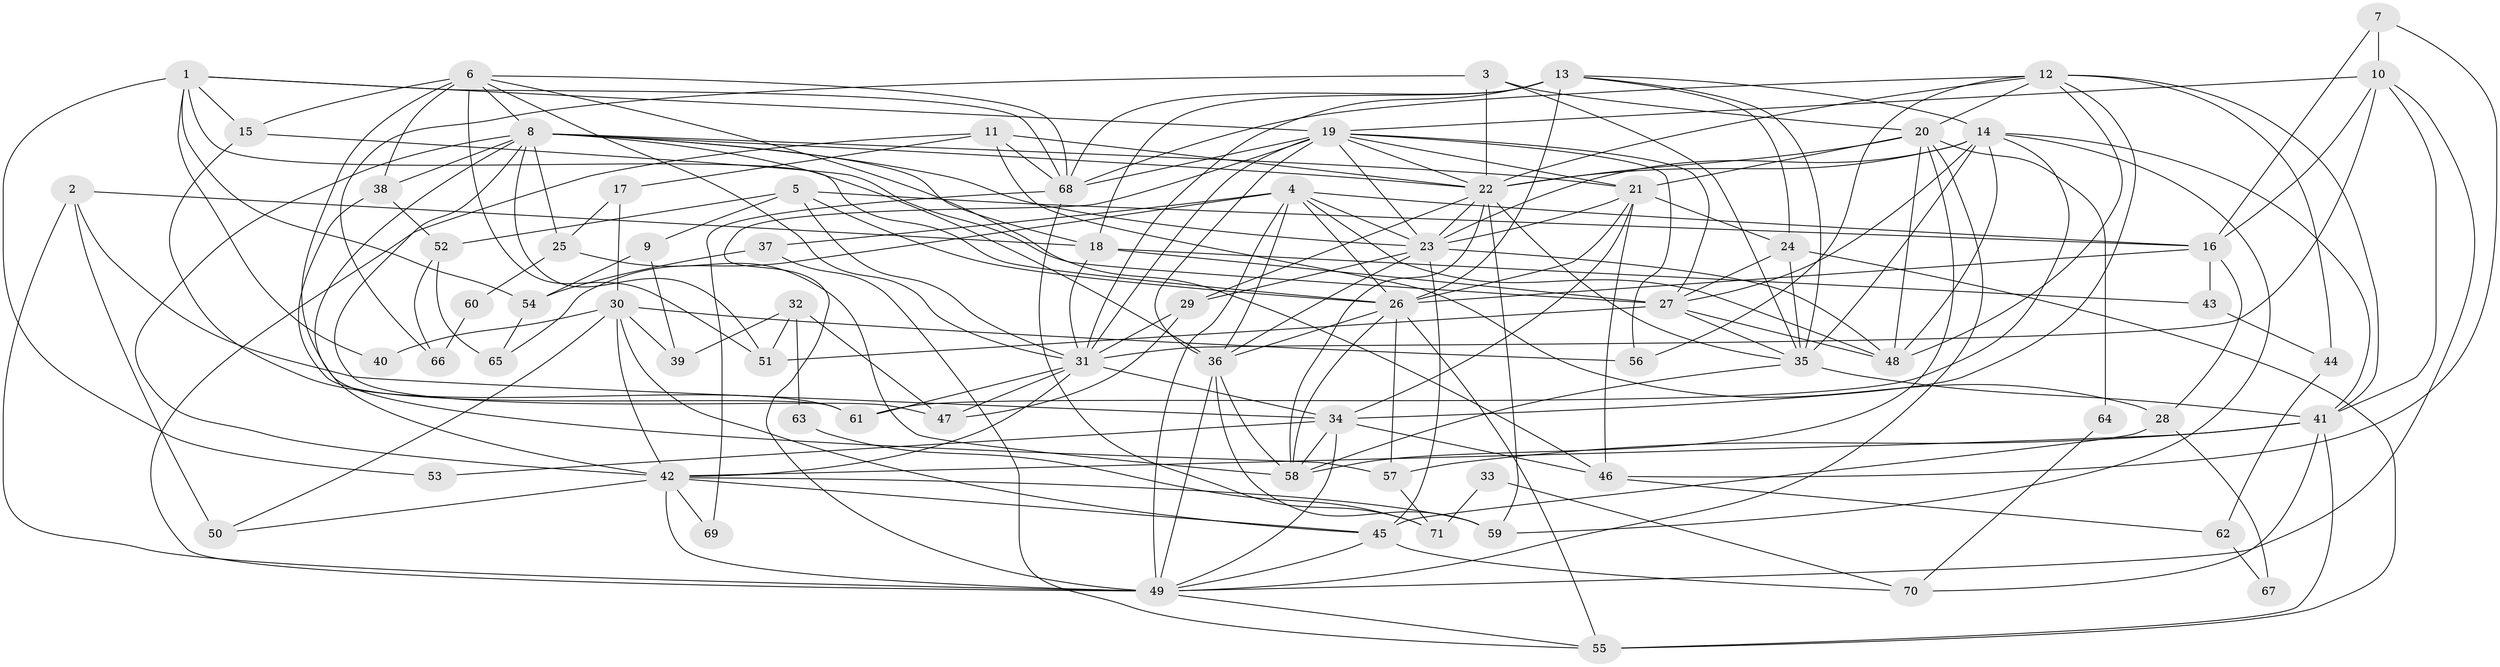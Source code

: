 // original degree distribution, {5: 0.2127659574468085, 4: 0.24113475177304963, 3: 0.2907801418439716, 2: 0.1276595744680851, 7: 0.028368794326241134, 6: 0.07801418439716312, 8: 0.014184397163120567, 9: 0.0070921985815602835}
// Generated by graph-tools (version 1.1) at 2025/51/03/04/25 22:51:15]
// undirected, 71 vertices, 194 edges
graph export_dot {
  node [color=gray90,style=filled];
  1;
  2;
  3;
  4;
  5;
  6;
  7;
  8;
  9;
  10;
  11;
  12;
  13;
  14;
  15;
  16;
  17;
  18;
  19;
  20;
  21;
  22;
  23;
  24;
  25;
  26;
  27;
  28;
  29;
  30;
  31;
  32;
  33;
  34;
  35;
  36;
  37;
  38;
  39;
  40;
  41;
  42;
  43;
  44;
  45;
  46;
  47;
  48;
  49;
  50;
  51;
  52;
  53;
  54;
  55;
  56;
  57;
  58;
  59;
  60;
  61;
  62;
  63;
  64;
  65;
  66;
  67;
  68;
  69;
  70;
  71;
  1 -- 15 [weight=1.0];
  1 -- 19 [weight=1.0];
  1 -- 26 [weight=1.0];
  1 -- 40 [weight=2.0];
  1 -- 53 [weight=1.0];
  1 -- 54 [weight=1.0];
  1 -- 68 [weight=1.0];
  2 -- 18 [weight=1.0];
  2 -- 34 [weight=1.0];
  2 -- 49 [weight=1.0];
  2 -- 50 [weight=1.0];
  3 -- 20 [weight=1.0];
  3 -- 22 [weight=2.0];
  3 -- 35 [weight=1.0];
  3 -- 66 [weight=1.0];
  4 -- 16 [weight=1.0];
  4 -- 23 [weight=1.0];
  4 -- 26 [weight=1.0];
  4 -- 36 [weight=2.0];
  4 -- 37 [weight=1.0];
  4 -- 48 [weight=1.0];
  4 -- 49 [weight=2.0];
  4 -- 65 [weight=1.0];
  5 -- 9 [weight=1.0];
  5 -- 16 [weight=1.0];
  5 -- 26 [weight=1.0];
  5 -- 31 [weight=1.0];
  5 -- 52 [weight=1.0];
  6 -- 8 [weight=1.0];
  6 -- 15 [weight=1.0];
  6 -- 31 [weight=1.0];
  6 -- 38 [weight=1.0];
  6 -- 42 [weight=1.0];
  6 -- 46 [weight=2.0];
  6 -- 51 [weight=2.0];
  6 -- 68 [weight=1.0];
  7 -- 10 [weight=1.0];
  7 -- 16 [weight=1.0];
  7 -- 46 [weight=1.0];
  8 -- 18 [weight=1.0];
  8 -- 21 [weight=1.0];
  8 -- 22 [weight=1.0];
  8 -- 23 [weight=1.0];
  8 -- 25 [weight=1.0];
  8 -- 36 [weight=1.0];
  8 -- 38 [weight=1.0];
  8 -- 42 [weight=1.0];
  8 -- 47 [weight=1.0];
  8 -- 51 [weight=1.0];
  8 -- 57 [weight=1.0];
  9 -- 39 [weight=1.0];
  9 -- 54 [weight=1.0];
  10 -- 16 [weight=1.0];
  10 -- 19 [weight=1.0];
  10 -- 31 [weight=3.0];
  10 -- 41 [weight=1.0];
  10 -- 49 [weight=1.0];
  11 -- 17 [weight=1.0];
  11 -- 22 [weight=1.0];
  11 -- 28 [weight=1.0];
  11 -- 49 [weight=1.0];
  11 -- 68 [weight=1.0];
  12 -- 20 [weight=1.0];
  12 -- 22 [weight=1.0];
  12 -- 34 [weight=1.0];
  12 -- 41 [weight=1.0];
  12 -- 44 [weight=1.0];
  12 -- 48 [weight=1.0];
  12 -- 56 [weight=1.0];
  12 -- 68 [weight=1.0];
  13 -- 14 [weight=2.0];
  13 -- 18 [weight=1.0];
  13 -- 24 [weight=1.0];
  13 -- 26 [weight=1.0];
  13 -- 31 [weight=1.0];
  13 -- 35 [weight=1.0];
  13 -- 68 [weight=2.0];
  14 -- 22 [weight=1.0];
  14 -- 23 [weight=1.0];
  14 -- 27 [weight=1.0];
  14 -- 35 [weight=2.0];
  14 -- 41 [weight=1.0];
  14 -- 48 [weight=1.0];
  14 -- 59 [weight=1.0];
  14 -- 61 [weight=1.0];
  15 -- 27 [weight=1.0];
  15 -- 61 [weight=1.0];
  16 -- 26 [weight=1.0];
  16 -- 28 [weight=1.0];
  16 -- 43 [weight=1.0];
  17 -- 25 [weight=1.0];
  17 -- 30 [weight=1.0];
  18 -- 27 [weight=1.0];
  18 -- 31 [weight=1.0];
  18 -- 43 [weight=1.0];
  19 -- 21 [weight=1.0];
  19 -- 22 [weight=1.0];
  19 -- 23 [weight=1.0];
  19 -- 27 [weight=1.0];
  19 -- 31 [weight=1.0];
  19 -- 36 [weight=2.0];
  19 -- 49 [weight=1.0];
  19 -- 56 [weight=1.0];
  19 -- 68 [weight=1.0];
  20 -- 21 [weight=1.0];
  20 -- 22 [weight=1.0];
  20 -- 48 [weight=1.0];
  20 -- 49 [weight=1.0];
  20 -- 58 [weight=1.0];
  20 -- 64 [weight=1.0];
  21 -- 23 [weight=1.0];
  21 -- 24 [weight=1.0];
  21 -- 26 [weight=1.0];
  21 -- 34 [weight=1.0];
  21 -- 46 [weight=1.0];
  22 -- 23 [weight=1.0];
  22 -- 29 [weight=1.0];
  22 -- 35 [weight=1.0];
  22 -- 58 [weight=1.0];
  22 -- 59 [weight=1.0];
  23 -- 29 [weight=1.0];
  23 -- 36 [weight=1.0];
  23 -- 45 [weight=1.0];
  23 -- 48 [weight=2.0];
  24 -- 27 [weight=1.0];
  24 -- 35 [weight=1.0];
  24 -- 55 [weight=1.0];
  25 -- 58 [weight=1.0];
  25 -- 60 [weight=1.0];
  26 -- 36 [weight=1.0];
  26 -- 55 [weight=1.0];
  26 -- 57 [weight=1.0];
  26 -- 58 [weight=1.0];
  27 -- 35 [weight=1.0];
  27 -- 48 [weight=1.0];
  27 -- 51 [weight=1.0];
  28 -- 45 [weight=1.0];
  28 -- 67 [weight=1.0];
  29 -- 31 [weight=1.0];
  29 -- 47 [weight=1.0];
  30 -- 39 [weight=1.0];
  30 -- 40 [weight=1.0];
  30 -- 42 [weight=3.0];
  30 -- 45 [weight=1.0];
  30 -- 50 [weight=1.0];
  30 -- 56 [weight=1.0];
  31 -- 34 [weight=1.0];
  31 -- 42 [weight=1.0];
  31 -- 47 [weight=1.0];
  31 -- 61 [weight=1.0];
  32 -- 39 [weight=1.0];
  32 -- 47 [weight=1.0];
  32 -- 51 [weight=1.0];
  32 -- 63 [weight=1.0];
  33 -- 70 [weight=1.0];
  33 -- 71 [weight=1.0];
  34 -- 46 [weight=1.0];
  34 -- 49 [weight=2.0];
  34 -- 53 [weight=1.0];
  34 -- 58 [weight=1.0];
  35 -- 41 [weight=1.0];
  35 -- 58 [weight=1.0];
  36 -- 49 [weight=1.0];
  36 -- 58 [weight=1.0];
  36 -- 59 [weight=1.0];
  37 -- 54 [weight=1.0];
  37 -- 55 [weight=1.0];
  38 -- 52 [weight=1.0];
  38 -- 61 [weight=1.0];
  41 -- 42 [weight=1.0];
  41 -- 55 [weight=1.0];
  41 -- 57 [weight=1.0];
  41 -- 70 [weight=1.0];
  42 -- 45 [weight=1.0];
  42 -- 49 [weight=1.0];
  42 -- 50 [weight=1.0];
  42 -- 59 [weight=2.0];
  42 -- 69 [weight=1.0];
  43 -- 44 [weight=1.0];
  44 -- 62 [weight=1.0];
  45 -- 49 [weight=1.0];
  45 -- 70 [weight=1.0];
  46 -- 62 [weight=1.0];
  49 -- 55 [weight=1.0];
  52 -- 65 [weight=1.0];
  52 -- 66 [weight=1.0];
  54 -- 65 [weight=1.0];
  57 -- 71 [weight=1.0];
  60 -- 66 [weight=1.0];
  62 -- 67 [weight=1.0];
  63 -- 71 [weight=1.0];
  64 -- 70 [weight=1.0];
  68 -- 69 [weight=1.0];
  68 -- 71 [weight=1.0];
}
